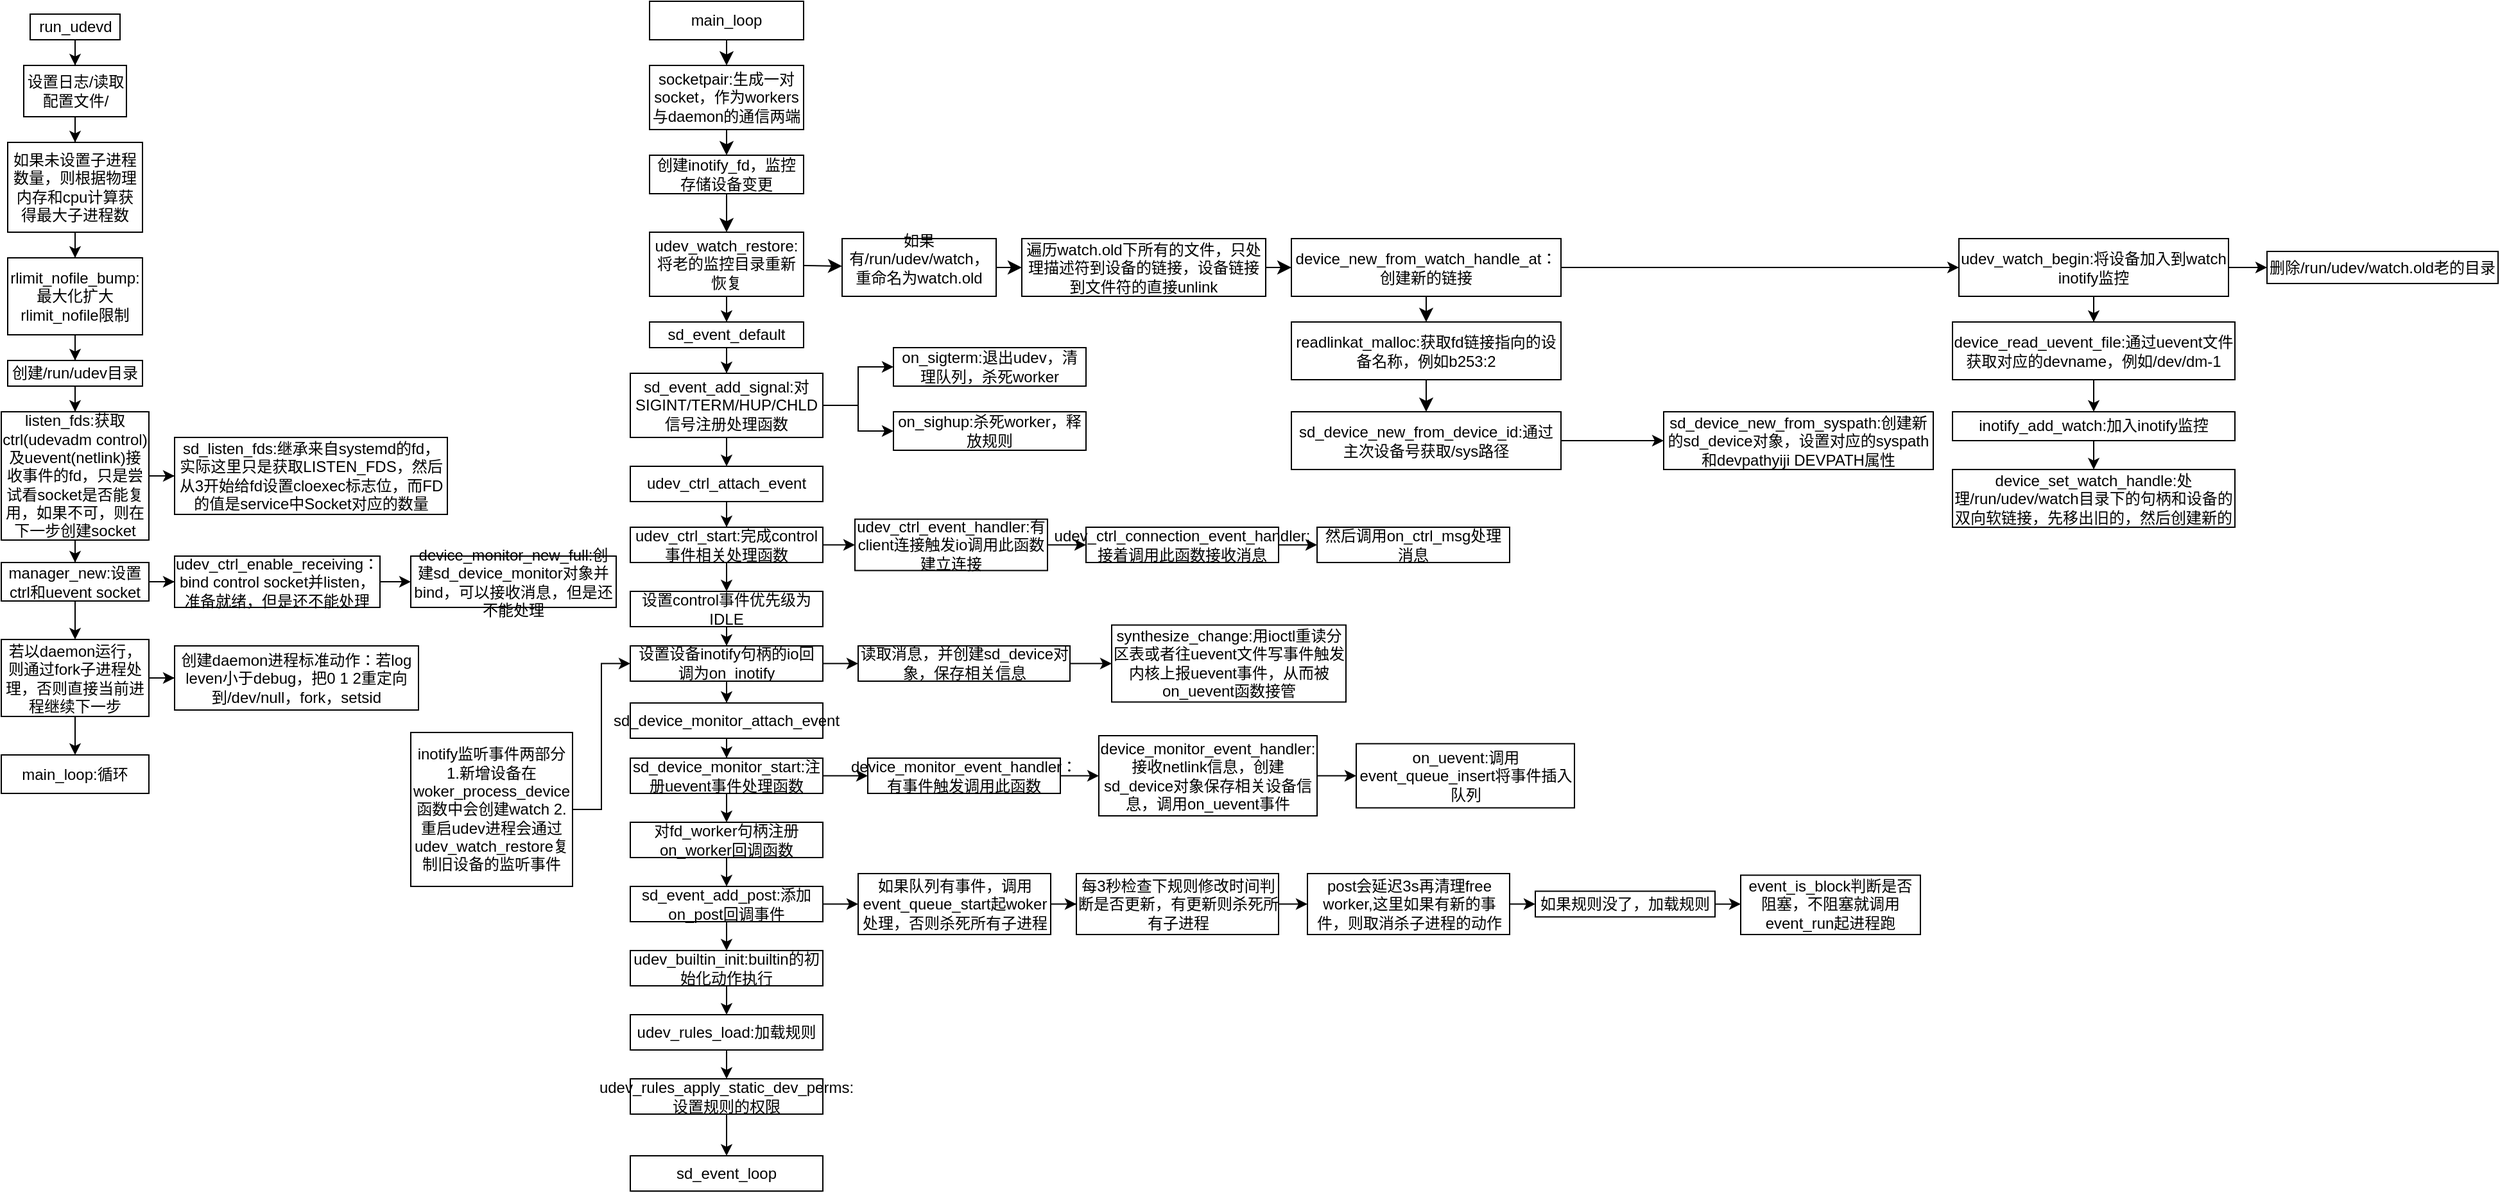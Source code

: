 <mxfile version="24.7.8">
  <diagram name="第 1 页" id="_ok-8zPEw34e-IFgDoh3">
    <mxGraphModel dx="1790" dy="967" grid="1" gridSize="10" guides="1" tooltips="1" connect="1" arrows="1" fold="1" page="1" pageScale="1" pageWidth="827" pageHeight="1169" math="0" shadow="0">
      <root>
        <mxCell id="0" />
        <mxCell id="1" parent="0" />
        <mxCell id="km08-3lCdweRNl0uT69s-3" value="" style="edgeStyle=orthogonalEdgeStyle;rounded=0;orthogonalLoop=1;jettySize=auto;html=1;" parent="1" source="km08-3lCdweRNl0uT69s-1" target="km08-3lCdweRNl0uT69s-2" edge="1">
          <mxGeometry relative="1" as="geometry" />
        </mxCell>
        <mxCell id="km08-3lCdweRNl0uT69s-1" value="run_udevd" style="rounded=0;whiteSpace=wrap;html=1;" parent="1" vertex="1">
          <mxGeometry x="37.5" y="20" width="70" height="20" as="geometry" />
        </mxCell>
        <mxCell id="km08-3lCdweRNl0uT69s-5" value="" style="edgeStyle=orthogonalEdgeStyle;rounded=0;orthogonalLoop=1;jettySize=auto;html=1;" parent="1" source="km08-3lCdweRNl0uT69s-2" target="km08-3lCdweRNl0uT69s-4" edge="1">
          <mxGeometry relative="1" as="geometry" />
        </mxCell>
        <mxCell id="km08-3lCdweRNl0uT69s-2" value="设置日志/读取配置文件/" style="rounded=0;whiteSpace=wrap;html=1;" parent="1" vertex="1">
          <mxGeometry x="32.5" y="60" width="80" height="40" as="geometry" />
        </mxCell>
        <mxCell id="km08-3lCdweRNl0uT69s-7" value="" style="edgeStyle=orthogonalEdgeStyle;rounded=0;orthogonalLoop=1;jettySize=auto;html=1;" parent="1" source="km08-3lCdweRNl0uT69s-4" target="km08-3lCdweRNl0uT69s-6" edge="1">
          <mxGeometry relative="1" as="geometry" />
        </mxCell>
        <mxCell id="km08-3lCdweRNl0uT69s-4" value="如果未设置子进程数量，则根据物理内存和cpu计算获得最大子进程数" style="rounded=0;whiteSpace=wrap;html=1;" parent="1" vertex="1">
          <mxGeometry x="20" y="120" width="105" height="70" as="geometry" />
        </mxCell>
        <mxCell id="km08-3lCdweRNl0uT69s-9" value="" style="edgeStyle=orthogonalEdgeStyle;rounded=0;orthogonalLoop=1;jettySize=auto;html=1;" parent="1" source="km08-3lCdweRNl0uT69s-6" target="km08-3lCdweRNl0uT69s-8" edge="1">
          <mxGeometry relative="1" as="geometry" />
        </mxCell>
        <mxCell id="km08-3lCdweRNl0uT69s-6" value="&lt;div&gt;&amp;nbsp; &amp;nbsp; &amp;nbsp; &amp;nbsp; rlimit_nofile_bump:最大化扩大rlimit_nofile限制&lt;/div&gt;&lt;div&gt;&lt;br&gt;&lt;/div&gt;" style="rounded=0;whiteSpace=wrap;html=1;" parent="1" vertex="1">
          <mxGeometry x="20" y="210" width="105" height="60" as="geometry" />
        </mxCell>
        <mxCell id="km08-3lCdweRNl0uT69s-11" value="" style="edgeStyle=orthogonalEdgeStyle;rounded=0;orthogonalLoop=1;jettySize=auto;html=1;" parent="1" source="km08-3lCdweRNl0uT69s-8" target="km08-3lCdweRNl0uT69s-10" edge="1">
          <mxGeometry relative="1" as="geometry" />
        </mxCell>
        <mxCell id="km08-3lCdweRNl0uT69s-8" value="&lt;div&gt;创建/run/udev目录&lt;/div&gt;" style="rounded=0;whiteSpace=wrap;html=1;" parent="1" vertex="1">
          <mxGeometry x="20" y="290" width="105" height="20" as="geometry" />
        </mxCell>
        <mxCell id="km08-3lCdweRNl0uT69s-13" value="" style="edgeStyle=orthogonalEdgeStyle;rounded=0;orthogonalLoop=1;jettySize=auto;html=1;" parent="1" source="km08-3lCdweRNl0uT69s-10" target="km08-3lCdweRNl0uT69s-12" edge="1">
          <mxGeometry relative="1" as="geometry" />
        </mxCell>
        <mxCell id="km08-3lCdweRNl0uT69s-15" value="" style="edgeStyle=orthogonalEdgeStyle;rounded=0;orthogonalLoop=1;jettySize=auto;html=1;" parent="1" source="km08-3lCdweRNl0uT69s-10" target="km08-3lCdweRNl0uT69s-14" edge="1">
          <mxGeometry relative="1" as="geometry" />
        </mxCell>
        <mxCell id="km08-3lCdweRNl0uT69s-10" value="&lt;div&gt;listen_fds:获取ctrl(udevadm control)及uevent(netlink)接收事件的fd，只是尝试看socket是否能复用，如果不可，则在下一步创建socket&lt;/div&gt;" style="rounded=0;whiteSpace=wrap;html=1;" parent="1" vertex="1">
          <mxGeometry x="15" y="330" width="115" height="100" as="geometry" />
        </mxCell>
        <mxCell id="km08-3lCdweRNl0uT69s-12" value="sd_listen_fds:继承来自systemd的fd，实际这里只是获取LISTEN_FDS，然后从3开始给fd设置cloexec标志位，而FD的值是service中Socket对应的数量" style="whiteSpace=wrap;html=1;rounded=0;" parent="1" vertex="1">
          <mxGeometry x="150" y="350" width="212.5" height="60" as="geometry" />
        </mxCell>
        <mxCell id="km08-3lCdweRNl0uT69s-17" value="" style="edgeStyle=orthogonalEdgeStyle;rounded=0;orthogonalLoop=1;jettySize=auto;html=1;" parent="1" source="km08-3lCdweRNl0uT69s-14" target="km08-3lCdweRNl0uT69s-16" edge="1">
          <mxGeometry relative="1" as="geometry" />
        </mxCell>
        <mxCell id="km08-3lCdweRNl0uT69s-21" value="" style="edgeStyle=orthogonalEdgeStyle;rounded=0;orthogonalLoop=1;jettySize=auto;html=1;" parent="1" source="km08-3lCdweRNl0uT69s-14" target="km08-3lCdweRNl0uT69s-20" edge="1">
          <mxGeometry relative="1" as="geometry" />
        </mxCell>
        <mxCell id="km08-3lCdweRNl0uT69s-14" value="&lt;div&gt;manager_new:设置ctrl和uevent socket&lt;/div&gt;" style="rounded=0;whiteSpace=wrap;html=1;" parent="1" vertex="1">
          <mxGeometry x="15" y="447.5" width="115" height="30" as="geometry" />
        </mxCell>
        <mxCell id="km08-3lCdweRNl0uT69s-19" value="" style="edgeStyle=orthogonalEdgeStyle;rounded=0;orthogonalLoop=1;jettySize=auto;html=1;" parent="1" source="km08-3lCdweRNl0uT69s-16" target="km08-3lCdweRNl0uT69s-18" edge="1">
          <mxGeometry relative="1" as="geometry" />
        </mxCell>
        <mxCell id="km08-3lCdweRNl0uT69s-16" value="udev_ctrl_enable_receiving：bind control socket并listen，准备就绪，但是还不能处理" style="whiteSpace=wrap;html=1;rounded=0;" parent="1" vertex="1">
          <mxGeometry x="150" y="442.5" width="160" height="40" as="geometry" />
        </mxCell>
        <mxCell id="km08-3lCdweRNl0uT69s-18" value="device_monitor_new_full:创建sd_device_monitor对象并bind，可以接收消息，但是还不能处理" style="whiteSpace=wrap;html=1;rounded=0;" parent="1" vertex="1">
          <mxGeometry x="334" y="442.5" width="160" height="40" as="geometry" />
        </mxCell>
        <mxCell id="km08-3lCdweRNl0uT69s-23" value="" style="edgeStyle=orthogonalEdgeStyle;rounded=0;orthogonalLoop=1;jettySize=auto;html=1;" parent="1" source="km08-3lCdweRNl0uT69s-20" target="km08-3lCdweRNl0uT69s-22" edge="1">
          <mxGeometry relative="1" as="geometry" />
        </mxCell>
        <mxCell id="km08-3lCdweRNl0uT69s-27" value="" style="edgeStyle=orthogonalEdgeStyle;rounded=0;orthogonalLoop=1;jettySize=auto;html=1;" parent="1" source="km08-3lCdweRNl0uT69s-20" target="km08-3lCdweRNl0uT69s-26" edge="1">
          <mxGeometry relative="1" as="geometry" />
        </mxCell>
        <mxCell id="km08-3lCdweRNl0uT69s-20" value="&lt;div&gt;若以daemon运行，则通过fork子进程处理，否则直接当前进程继续下一步&lt;/div&gt;" style="rounded=0;whiteSpace=wrap;html=1;" parent="1" vertex="1">
          <mxGeometry x="15" y="507.5" width="115" height="60" as="geometry" />
        </mxCell>
        <mxCell id="km08-3lCdweRNl0uT69s-22" value="&lt;div&gt;创建daemon进程标准动作：若log leven小于debug，把0 1 2重定向到/dev/null，fork，setsid&lt;/div&gt;" style="rounded=0;whiteSpace=wrap;html=1;" parent="1" vertex="1">
          <mxGeometry x="150" y="512.5" width="190" height="50" as="geometry" />
        </mxCell>
        <mxCell id="km08-3lCdweRNl0uT69s-26" value="&lt;div&gt;main_loop:循环&lt;/div&gt;" style="rounded=0;whiteSpace=wrap;html=1;" parent="1" vertex="1">
          <mxGeometry x="15" y="597.5" width="115" height="30" as="geometry" />
        </mxCell>
        <mxCell id="6oepLwqIfdeqpx-8wIz2-2" value="" style="edgeStyle=none;curved=1;rounded=0;orthogonalLoop=1;jettySize=auto;html=1;fontSize=12;startSize=8;endSize=8;" parent="1" source="km08-3lCdweRNl0uT69s-28" target="6oepLwqIfdeqpx-8wIz2-1" edge="1">
          <mxGeometry relative="1" as="geometry" />
        </mxCell>
        <mxCell id="km08-3lCdweRNl0uT69s-28" value="main_loop" style="rounded=0;whiteSpace=wrap;html=1;" parent="1" vertex="1">
          <mxGeometry x="520" y="10" width="120" height="30" as="geometry" />
        </mxCell>
        <mxCell id="6oepLwqIfdeqpx-8wIz2-4" value="" style="edgeStyle=none;curved=1;rounded=0;orthogonalLoop=1;jettySize=auto;html=1;fontSize=12;startSize=8;endSize=8;" parent="1" source="6oepLwqIfdeqpx-8wIz2-1" target="6oepLwqIfdeqpx-8wIz2-3" edge="1">
          <mxGeometry relative="1" as="geometry" />
        </mxCell>
        <mxCell id="6oepLwqIfdeqpx-8wIz2-1" value="socketpair:生成一对socket，作为workers与daemon的通信两端" style="rounded=0;whiteSpace=wrap;html=1;" parent="1" vertex="1">
          <mxGeometry x="520" y="60" width="120" height="50" as="geometry" />
        </mxCell>
        <mxCell id="6oepLwqIfdeqpx-8wIz2-6" value="" style="edgeStyle=none;curved=1;rounded=0;orthogonalLoop=1;jettySize=auto;html=1;fontSize=12;startSize=8;endSize=8;" parent="1" source="6oepLwqIfdeqpx-8wIz2-3" target="6oepLwqIfdeqpx-8wIz2-5" edge="1">
          <mxGeometry relative="1" as="geometry" />
        </mxCell>
        <mxCell id="6oepLwqIfdeqpx-8wIz2-3" value="创建inotify_fd，监控存储设备变更" style="rounded=0;whiteSpace=wrap;html=1;" parent="1" vertex="1">
          <mxGeometry x="520" y="130" width="120" height="30" as="geometry" />
        </mxCell>
        <mxCell id="6oepLwqIfdeqpx-8wIz2-8" value="" style="edgeStyle=none;curved=1;rounded=0;orthogonalLoop=1;jettySize=auto;html=1;fontSize=12;startSize=8;endSize=8;" parent="1" source="6oepLwqIfdeqpx-8wIz2-5" target="6oepLwqIfdeqpx-8wIz2-7" edge="1">
          <mxGeometry relative="1" as="geometry" />
        </mxCell>
        <mxCell id="Ai_m3zx1IN6QH22K076k-14" value="" style="edgeStyle=orthogonalEdgeStyle;rounded=0;orthogonalLoop=1;jettySize=auto;html=1;" edge="1" parent="1" source="6oepLwqIfdeqpx-8wIz2-5" target="Ai_m3zx1IN6QH22K076k-13">
          <mxGeometry relative="1" as="geometry" />
        </mxCell>
        <mxCell id="6oepLwqIfdeqpx-8wIz2-5" value="udev_watch_restore:将老的监控目录重新恢复" style="rounded=0;whiteSpace=wrap;html=1;" parent="1" vertex="1">
          <mxGeometry x="520" y="190" width="120" height="50" as="geometry" />
        </mxCell>
        <mxCell id="6oepLwqIfdeqpx-8wIz2-10" value="" style="edgeStyle=none;curved=1;rounded=0;orthogonalLoop=1;jettySize=auto;html=1;fontSize=12;startSize=8;endSize=8;" parent="1" source="6oepLwqIfdeqpx-8wIz2-7" target="6oepLwqIfdeqpx-8wIz2-9" edge="1">
          <mxGeometry relative="1" as="geometry" />
        </mxCell>
        <mxCell id="6oepLwqIfdeqpx-8wIz2-7" value="如果有/run/udev/watch，重命名为watch.old&lt;div&gt;&lt;br&gt;&lt;/div&gt;" style="rounded=0;whiteSpace=wrap;html=1;" parent="1" vertex="1">
          <mxGeometry x="670" y="195" width="120" height="45" as="geometry" />
        </mxCell>
        <mxCell id="6oepLwqIfdeqpx-8wIz2-12" value="" style="edgeStyle=none;curved=1;rounded=0;orthogonalLoop=1;jettySize=auto;html=1;fontSize=12;startSize=8;endSize=8;" parent="1" source="6oepLwqIfdeqpx-8wIz2-9" target="6oepLwqIfdeqpx-8wIz2-11" edge="1">
          <mxGeometry relative="1" as="geometry" />
        </mxCell>
        <mxCell id="6oepLwqIfdeqpx-8wIz2-9" value="遍历watch.old下所有的文件，只处理描述符到设备的链接，设备链接到文件符的直接unlink" style="rounded=0;whiteSpace=wrap;html=1;" parent="1" vertex="1">
          <mxGeometry x="810" y="195" width="190" height="45" as="geometry" />
        </mxCell>
        <mxCell id="6oepLwqIfdeqpx-8wIz2-14" value="" style="edgeStyle=none;curved=1;rounded=0;orthogonalLoop=1;jettySize=auto;html=1;fontSize=12;startSize=8;endSize=8;" parent="1" source="6oepLwqIfdeqpx-8wIz2-11" target="6oepLwqIfdeqpx-8wIz2-13" edge="1">
          <mxGeometry relative="1" as="geometry" />
        </mxCell>
        <mxCell id="Ai_m3zx1IN6QH22K076k-4" value="" style="edgeStyle=orthogonalEdgeStyle;rounded=0;orthogonalLoop=1;jettySize=auto;html=1;" edge="1" parent="1" source="6oepLwqIfdeqpx-8wIz2-11" target="Ai_m3zx1IN6QH22K076k-3">
          <mxGeometry relative="1" as="geometry" />
        </mxCell>
        <mxCell id="6oepLwqIfdeqpx-8wIz2-11" value="device_new_from_watch_handle_at：创建新的链接" style="rounded=0;whiteSpace=wrap;html=1;" parent="1" vertex="1">
          <mxGeometry x="1020" y="195" width="210" height="45" as="geometry" />
        </mxCell>
        <mxCell id="6oepLwqIfdeqpx-8wIz2-16" value="" style="edgeStyle=none;curved=1;rounded=0;orthogonalLoop=1;jettySize=auto;html=1;fontSize=12;startSize=8;endSize=8;" parent="1" source="6oepLwqIfdeqpx-8wIz2-13" target="6oepLwqIfdeqpx-8wIz2-15" edge="1">
          <mxGeometry relative="1" as="geometry" />
        </mxCell>
        <mxCell id="6oepLwqIfdeqpx-8wIz2-13" value="readlinkat_malloc:获取fd链接指向的设备名称，例如b253:2" style="rounded=0;whiteSpace=wrap;html=1;" parent="1" vertex="1">
          <mxGeometry x="1020" y="260" width="210" height="45" as="geometry" />
        </mxCell>
        <mxCell id="Ai_m3zx1IN6QH22K076k-2" value="" style="edgeStyle=orthogonalEdgeStyle;rounded=0;orthogonalLoop=1;jettySize=auto;html=1;" edge="1" parent="1" source="6oepLwqIfdeqpx-8wIz2-15" target="Ai_m3zx1IN6QH22K076k-1">
          <mxGeometry relative="1" as="geometry" />
        </mxCell>
        <mxCell id="6oepLwqIfdeqpx-8wIz2-15" value="sd_device_new_from_device_id:通过主次设备号获取/sys路径" style="rounded=0;whiteSpace=wrap;html=1;" parent="1" vertex="1">
          <mxGeometry x="1020" y="330" width="210" height="45" as="geometry" />
        </mxCell>
        <mxCell id="Ai_m3zx1IN6QH22K076k-1" value="sd_device_new_from_syspath:创建新的sd_device对象，设置对应的syspath和devpathyiji DEVPATH属性" style="rounded=0;whiteSpace=wrap;html=1;" vertex="1" parent="1">
          <mxGeometry x="1310" y="330" width="210" height="45" as="geometry" />
        </mxCell>
        <mxCell id="Ai_m3zx1IN6QH22K076k-6" value="" style="edgeStyle=orthogonalEdgeStyle;rounded=0;orthogonalLoop=1;jettySize=auto;html=1;" edge="1" parent="1" source="Ai_m3zx1IN6QH22K076k-3" target="Ai_m3zx1IN6QH22K076k-5">
          <mxGeometry relative="1" as="geometry" />
        </mxCell>
        <mxCell id="Ai_m3zx1IN6QH22K076k-12" value="" style="edgeStyle=orthogonalEdgeStyle;rounded=0;orthogonalLoop=1;jettySize=auto;html=1;" edge="1" parent="1" source="Ai_m3zx1IN6QH22K076k-3" target="Ai_m3zx1IN6QH22K076k-11">
          <mxGeometry relative="1" as="geometry" />
        </mxCell>
        <mxCell id="Ai_m3zx1IN6QH22K076k-3" value="udev_watch_begin:将设备加入到watch inotify监控" style="rounded=0;whiteSpace=wrap;html=1;" vertex="1" parent="1">
          <mxGeometry x="1540" y="195" width="210" height="45" as="geometry" />
        </mxCell>
        <mxCell id="Ai_m3zx1IN6QH22K076k-8" value="" style="edgeStyle=orthogonalEdgeStyle;rounded=0;orthogonalLoop=1;jettySize=auto;html=1;" edge="1" parent="1" source="Ai_m3zx1IN6QH22K076k-5" target="Ai_m3zx1IN6QH22K076k-7">
          <mxGeometry relative="1" as="geometry" />
        </mxCell>
        <mxCell id="Ai_m3zx1IN6QH22K076k-5" value="device_read_uevent_file:通过uevent文件获取对应的devname，例如/dev/dm-1" style="rounded=0;whiteSpace=wrap;html=1;" vertex="1" parent="1">
          <mxGeometry x="1535" y="260" width="220" height="45" as="geometry" />
        </mxCell>
        <mxCell id="Ai_m3zx1IN6QH22K076k-10" value="" style="edgeStyle=orthogonalEdgeStyle;rounded=0;orthogonalLoop=1;jettySize=auto;html=1;" edge="1" parent="1" source="Ai_m3zx1IN6QH22K076k-7" target="Ai_m3zx1IN6QH22K076k-9">
          <mxGeometry relative="1" as="geometry" />
        </mxCell>
        <mxCell id="Ai_m3zx1IN6QH22K076k-7" value="inotify_add_watch:加入inotify监控" style="rounded=0;whiteSpace=wrap;html=1;" vertex="1" parent="1">
          <mxGeometry x="1535" y="330" width="220" height="22.5" as="geometry" />
        </mxCell>
        <mxCell id="Ai_m3zx1IN6QH22K076k-9" value="device_set_watch_handle:处理/run/udev/watch目录下的句柄和设备的双向软链接，先移出旧的，然后创建新的" style="rounded=0;whiteSpace=wrap;html=1;" vertex="1" parent="1">
          <mxGeometry x="1535" y="375" width="220" height="45" as="geometry" />
        </mxCell>
        <mxCell id="Ai_m3zx1IN6QH22K076k-11" value="删除/run/udev/watch.old老的目录" style="rounded=0;whiteSpace=wrap;html=1;" vertex="1" parent="1">
          <mxGeometry x="1780" y="205" width="180" height="25" as="geometry" />
        </mxCell>
        <mxCell id="Ai_m3zx1IN6QH22K076k-16" value="" style="edgeStyle=orthogonalEdgeStyle;rounded=0;orthogonalLoop=1;jettySize=auto;html=1;" edge="1" parent="1" source="Ai_m3zx1IN6QH22K076k-13" target="Ai_m3zx1IN6QH22K076k-15">
          <mxGeometry relative="1" as="geometry" />
        </mxCell>
        <mxCell id="Ai_m3zx1IN6QH22K076k-13" value="sd_event_default" style="rounded=0;whiteSpace=wrap;html=1;" vertex="1" parent="1">
          <mxGeometry x="520" y="260" width="120" height="20" as="geometry" />
        </mxCell>
        <mxCell id="Ai_m3zx1IN6QH22K076k-18" value="" style="edgeStyle=orthogonalEdgeStyle;rounded=0;orthogonalLoop=1;jettySize=auto;html=1;" edge="1" parent="1" source="Ai_m3zx1IN6QH22K076k-15" target="Ai_m3zx1IN6QH22K076k-17">
          <mxGeometry relative="1" as="geometry" />
        </mxCell>
        <mxCell id="Ai_m3zx1IN6QH22K076k-66" value="" style="edgeStyle=orthogonalEdgeStyle;rounded=0;orthogonalLoop=1;jettySize=auto;html=1;" edge="1" parent="1" source="Ai_m3zx1IN6QH22K076k-15" target="Ai_m3zx1IN6QH22K076k-65">
          <mxGeometry relative="1" as="geometry" />
        </mxCell>
        <mxCell id="Ai_m3zx1IN6QH22K076k-68" style="edgeStyle=orthogonalEdgeStyle;rounded=0;orthogonalLoop=1;jettySize=auto;html=1;" edge="1" parent="1" source="Ai_m3zx1IN6QH22K076k-15" target="Ai_m3zx1IN6QH22K076k-67">
          <mxGeometry relative="1" as="geometry" />
        </mxCell>
        <mxCell id="Ai_m3zx1IN6QH22K076k-15" value="sd_event_add_signal:对SIGINT/TERM/HUP/CHLD信号注册处理函数" style="rounded=0;whiteSpace=wrap;html=1;" vertex="1" parent="1">
          <mxGeometry x="505" y="300" width="150" height="50" as="geometry" />
        </mxCell>
        <mxCell id="Ai_m3zx1IN6QH22K076k-20" value="" style="edgeStyle=orthogonalEdgeStyle;rounded=0;orthogonalLoop=1;jettySize=auto;html=1;" edge="1" parent="1" source="Ai_m3zx1IN6QH22K076k-17" target="Ai_m3zx1IN6QH22K076k-19">
          <mxGeometry relative="1" as="geometry" />
        </mxCell>
        <mxCell id="Ai_m3zx1IN6QH22K076k-17" value="udev_ctrl_attach_event" style="rounded=0;whiteSpace=wrap;html=1;" vertex="1" parent="1">
          <mxGeometry x="505" y="372.5" width="150" height="27.5" as="geometry" />
        </mxCell>
        <mxCell id="Ai_m3zx1IN6QH22K076k-27" style="edgeStyle=orthogonalEdgeStyle;rounded=0;orthogonalLoop=1;jettySize=auto;html=1;entryX=0;entryY=0.5;entryDx=0;entryDy=0;" edge="1" parent="1" source="Ai_m3zx1IN6QH22K076k-19" target="Ai_m3zx1IN6QH22K076k-21">
          <mxGeometry relative="1" as="geometry" />
        </mxCell>
        <mxCell id="Ai_m3zx1IN6QH22K076k-29" value="" style="edgeStyle=orthogonalEdgeStyle;rounded=0;orthogonalLoop=1;jettySize=auto;html=1;" edge="1" parent="1" source="Ai_m3zx1IN6QH22K076k-19" target="Ai_m3zx1IN6QH22K076k-28">
          <mxGeometry relative="1" as="geometry" />
        </mxCell>
        <mxCell id="Ai_m3zx1IN6QH22K076k-19" value="udev_ctrl_start:完成control事件相关处理函数" style="rounded=0;whiteSpace=wrap;html=1;" vertex="1" parent="1">
          <mxGeometry x="505" y="420" width="150" height="27.5" as="geometry" />
        </mxCell>
        <mxCell id="Ai_m3zx1IN6QH22K076k-24" value="" style="edgeStyle=orthogonalEdgeStyle;rounded=0;orthogonalLoop=1;jettySize=auto;html=1;" edge="1" parent="1" source="Ai_m3zx1IN6QH22K076k-21" target="Ai_m3zx1IN6QH22K076k-23">
          <mxGeometry relative="1" as="geometry" />
        </mxCell>
        <mxCell id="Ai_m3zx1IN6QH22K076k-21" value="udev_ctrl_event_handler:有client连接触发io调用此函数建立连接" style="rounded=0;whiteSpace=wrap;html=1;" vertex="1" parent="1">
          <mxGeometry x="680" y="413.75" width="150" height="40" as="geometry" />
        </mxCell>
        <mxCell id="Ai_m3zx1IN6QH22K076k-26" value="" style="edgeStyle=orthogonalEdgeStyle;rounded=0;orthogonalLoop=1;jettySize=auto;html=1;" edge="1" parent="1" source="Ai_m3zx1IN6QH22K076k-23" target="Ai_m3zx1IN6QH22K076k-25">
          <mxGeometry relative="1" as="geometry" />
        </mxCell>
        <mxCell id="Ai_m3zx1IN6QH22K076k-23" value="udev_ctrl_connection_event_handler:接着调用此函数接收消息" style="rounded=0;whiteSpace=wrap;html=1;" vertex="1" parent="1">
          <mxGeometry x="860" y="420" width="150" height="27.5" as="geometry" />
        </mxCell>
        <mxCell id="Ai_m3zx1IN6QH22K076k-25" value="然后调用on_ctrl_msg处理消息" style="rounded=0;whiteSpace=wrap;html=1;" vertex="1" parent="1">
          <mxGeometry x="1040" y="420" width="150" height="27.5" as="geometry" />
        </mxCell>
        <mxCell id="Ai_m3zx1IN6QH22K076k-31" value="" style="edgeStyle=orthogonalEdgeStyle;rounded=0;orthogonalLoop=1;jettySize=auto;html=1;" edge="1" parent="1" source="Ai_m3zx1IN6QH22K076k-28" target="Ai_m3zx1IN6QH22K076k-30">
          <mxGeometry relative="1" as="geometry" />
        </mxCell>
        <mxCell id="Ai_m3zx1IN6QH22K076k-28" value="设置control事件优先级为IDLE" style="rounded=0;whiteSpace=wrap;html=1;" vertex="1" parent="1">
          <mxGeometry x="505" y="470" width="150" height="27.5" as="geometry" />
        </mxCell>
        <mxCell id="Ai_m3zx1IN6QH22K076k-33" value="" style="edgeStyle=orthogonalEdgeStyle;rounded=0;orthogonalLoop=1;jettySize=auto;html=1;" edge="1" parent="1" source="Ai_m3zx1IN6QH22K076k-30" target="Ai_m3zx1IN6QH22K076k-32">
          <mxGeometry relative="1" as="geometry" />
        </mxCell>
        <mxCell id="Ai_m3zx1IN6QH22K076k-62" value="" style="edgeStyle=orthogonalEdgeStyle;rounded=0;orthogonalLoop=1;jettySize=auto;html=1;" edge="1" parent="1" source="Ai_m3zx1IN6QH22K076k-30" target="Ai_m3zx1IN6QH22K076k-61">
          <mxGeometry relative="1" as="geometry" />
        </mxCell>
        <mxCell id="Ai_m3zx1IN6QH22K076k-30" value="设置设备inotify句柄的io回调为on_inotify" style="rounded=0;whiteSpace=wrap;html=1;" vertex="1" parent="1">
          <mxGeometry x="505" y="512.5" width="150" height="27.5" as="geometry" />
        </mxCell>
        <mxCell id="Ai_m3zx1IN6QH22K076k-35" value="" style="edgeStyle=orthogonalEdgeStyle;rounded=0;orthogonalLoop=1;jettySize=auto;html=1;" edge="1" parent="1" source="Ai_m3zx1IN6QH22K076k-32" target="Ai_m3zx1IN6QH22K076k-34">
          <mxGeometry relative="1" as="geometry" />
        </mxCell>
        <mxCell id="Ai_m3zx1IN6QH22K076k-32" value="sd_device_monitor_attach_event" style="rounded=0;whiteSpace=wrap;html=1;" vertex="1" parent="1">
          <mxGeometry x="505" y="557" width="150" height="27.5" as="geometry" />
        </mxCell>
        <mxCell id="Ai_m3zx1IN6QH22K076k-38" style="edgeStyle=orthogonalEdgeStyle;rounded=0;orthogonalLoop=1;jettySize=auto;html=1;entryX=0;entryY=0.5;entryDx=0;entryDy=0;" edge="1" parent="1" source="Ai_m3zx1IN6QH22K076k-34" target="Ai_m3zx1IN6QH22K076k-36">
          <mxGeometry relative="1" as="geometry" />
        </mxCell>
        <mxCell id="Ai_m3zx1IN6QH22K076k-42" value="" style="edgeStyle=orthogonalEdgeStyle;rounded=0;orthogonalLoop=1;jettySize=auto;html=1;" edge="1" parent="1" source="Ai_m3zx1IN6QH22K076k-34" target="Ai_m3zx1IN6QH22K076k-41">
          <mxGeometry relative="1" as="geometry" />
        </mxCell>
        <mxCell id="Ai_m3zx1IN6QH22K076k-34" value="sd_device_monitor_start:注册uevent事件处理函数" style="rounded=0;whiteSpace=wrap;html=1;" vertex="1" parent="1">
          <mxGeometry x="505" y="600" width="150" height="27.5" as="geometry" />
        </mxCell>
        <mxCell id="Ai_m3zx1IN6QH22K076k-40" value="" style="edgeStyle=orthogonalEdgeStyle;rounded=0;orthogonalLoop=1;jettySize=auto;html=1;" edge="1" parent="1" source="Ai_m3zx1IN6QH22K076k-36" target="Ai_m3zx1IN6QH22K076k-39">
          <mxGeometry relative="1" as="geometry" />
        </mxCell>
        <mxCell id="Ai_m3zx1IN6QH22K076k-36" value="device_monitor_event_handler：有事件触发调用此函数" style="rounded=0;whiteSpace=wrap;html=1;" vertex="1" parent="1">
          <mxGeometry x="690" y="600" width="150" height="27.5" as="geometry" />
        </mxCell>
        <mxCell id="Ai_m3zx1IN6QH22K076k-56" value="" style="edgeStyle=orthogonalEdgeStyle;rounded=0;orthogonalLoop=1;jettySize=auto;html=1;" edge="1" parent="1" source="Ai_m3zx1IN6QH22K076k-39" target="Ai_m3zx1IN6QH22K076k-55">
          <mxGeometry relative="1" as="geometry" />
        </mxCell>
        <mxCell id="Ai_m3zx1IN6QH22K076k-39" value="device_monitor_event_handler:接收netlink信息，创建sd_device对象保存相关设备信息，调用on_uevent事件" style="rounded=0;whiteSpace=wrap;html=1;" vertex="1" parent="1">
          <mxGeometry x="870" y="582.5" width="170" height="62.5" as="geometry" />
        </mxCell>
        <mxCell id="Ai_m3zx1IN6QH22K076k-45" value="" style="edgeStyle=orthogonalEdgeStyle;rounded=0;orthogonalLoop=1;jettySize=auto;html=1;" edge="1" parent="1" source="Ai_m3zx1IN6QH22K076k-41" target="Ai_m3zx1IN6QH22K076k-44">
          <mxGeometry relative="1" as="geometry" />
        </mxCell>
        <mxCell id="Ai_m3zx1IN6QH22K076k-41" value="对fd_worker句柄注册on_worker回调函数" style="rounded=0;whiteSpace=wrap;html=1;" vertex="1" parent="1">
          <mxGeometry x="505" y="650" width="150" height="27.5" as="geometry" />
        </mxCell>
        <mxCell id="Ai_m3zx1IN6QH22K076k-47" value="" style="edgeStyle=orthogonalEdgeStyle;rounded=0;orthogonalLoop=1;jettySize=auto;html=1;" edge="1" parent="1" source="Ai_m3zx1IN6QH22K076k-44" target="Ai_m3zx1IN6QH22K076k-46">
          <mxGeometry relative="1" as="geometry" />
        </mxCell>
        <mxCell id="Ai_m3zx1IN6QH22K076k-70" value="" style="edgeStyle=orthogonalEdgeStyle;rounded=0;orthogonalLoop=1;jettySize=auto;html=1;" edge="1" parent="1" source="Ai_m3zx1IN6QH22K076k-44" target="Ai_m3zx1IN6QH22K076k-69">
          <mxGeometry relative="1" as="geometry" />
        </mxCell>
        <mxCell id="Ai_m3zx1IN6QH22K076k-44" value="sd_event_add_post:添加on_post回调事件" style="rounded=0;whiteSpace=wrap;html=1;" vertex="1" parent="1">
          <mxGeometry x="505" y="700" width="150" height="27.5" as="geometry" />
        </mxCell>
        <mxCell id="Ai_m3zx1IN6QH22K076k-49" value="" style="edgeStyle=orthogonalEdgeStyle;rounded=0;orthogonalLoop=1;jettySize=auto;html=1;" edge="1" parent="1" source="Ai_m3zx1IN6QH22K076k-46" target="Ai_m3zx1IN6QH22K076k-48">
          <mxGeometry relative="1" as="geometry" />
        </mxCell>
        <mxCell id="Ai_m3zx1IN6QH22K076k-46" value="udev_builtin_init:builtin的初始化动作执行" style="rounded=0;whiteSpace=wrap;html=1;" vertex="1" parent="1">
          <mxGeometry x="505" y="750" width="150" height="27.5" as="geometry" />
        </mxCell>
        <mxCell id="Ai_m3zx1IN6QH22K076k-51" value="" style="edgeStyle=orthogonalEdgeStyle;rounded=0;orthogonalLoop=1;jettySize=auto;html=1;" edge="1" parent="1" source="Ai_m3zx1IN6QH22K076k-48" target="Ai_m3zx1IN6QH22K076k-50">
          <mxGeometry relative="1" as="geometry" />
        </mxCell>
        <mxCell id="Ai_m3zx1IN6QH22K076k-48" value="udev_rules_load:加载规则" style="rounded=0;whiteSpace=wrap;html=1;" vertex="1" parent="1">
          <mxGeometry x="505" y="800" width="150" height="27.5" as="geometry" />
        </mxCell>
        <mxCell id="Ai_m3zx1IN6QH22K076k-53" value="" style="edgeStyle=orthogonalEdgeStyle;rounded=0;orthogonalLoop=1;jettySize=auto;html=1;" edge="1" parent="1" source="Ai_m3zx1IN6QH22K076k-50" target="Ai_m3zx1IN6QH22K076k-52">
          <mxGeometry relative="1" as="geometry" />
        </mxCell>
        <mxCell id="Ai_m3zx1IN6QH22K076k-50" value="udev_rules_apply_static_dev_perms:设置规则的权限" style="rounded=0;whiteSpace=wrap;html=1;" vertex="1" parent="1">
          <mxGeometry x="505" y="850" width="150" height="27.5" as="geometry" />
        </mxCell>
        <mxCell id="Ai_m3zx1IN6QH22K076k-52" value="sd_event_loop" style="rounded=0;whiteSpace=wrap;html=1;" vertex="1" parent="1">
          <mxGeometry x="505" y="910" width="150" height="27.5" as="geometry" />
        </mxCell>
        <mxCell id="Ai_m3zx1IN6QH22K076k-55" value="on_uevent:调用event_queue_insert将事件插入队列" style="rounded=0;whiteSpace=wrap;html=1;" vertex="1" parent="1">
          <mxGeometry x="1070.5" y="588.75" width="170" height="50" as="geometry" />
        </mxCell>
        <mxCell id="Ai_m3zx1IN6QH22K076k-60" style="edgeStyle=orthogonalEdgeStyle;rounded=0;orthogonalLoop=1;jettySize=auto;html=1;entryX=0;entryY=0.5;entryDx=0;entryDy=0;" edge="1" parent="1" source="Ai_m3zx1IN6QH22K076k-57" target="Ai_m3zx1IN6QH22K076k-30">
          <mxGeometry relative="1" as="geometry" />
        </mxCell>
        <mxCell id="Ai_m3zx1IN6QH22K076k-57" value="inotify监听事件两部分&lt;div&gt;1.新增设备在woker_process_device函数中会创建watch 2.重启udev进程会通过udev_watch_restore复制旧设备的监听事件&lt;/div&gt;" style="rounded=0;whiteSpace=wrap;html=1;" vertex="1" parent="1">
          <mxGeometry x="334" y="580" width="126" height="120" as="geometry" />
        </mxCell>
        <mxCell id="Ai_m3zx1IN6QH22K076k-64" value="" style="edgeStyle=orthogonalEdgeStyle;rounded=0;orthogonalLoop=1;jettySize=auto;html=1;" edge="1" parent="1" source="Ai_m3zx1IN6QH22K076k-61" target="Ai_m3zx1IN6QH22K076k-63">
          <mxGeometry relative="1" as="geometry" />
        </mxCell>
        <mxCell id="Ai_m3zx1IN6QH22K076k-61" value="读取消息，并创建sd_device对象，保存相关信息" style="rounded=0;whiteSpace=wrap;html=1;" vertex="1" parent="1">
          <mxGeometry x="682.5" y="512.5" width="165" height="27.5" as="geometry" />
        </mxCell>
        <mxCell id="Ai_m3zx1IN6QH22K076k-63" value="synthesize_change:用ioctl重读分区表或者往uevent文件写事件触发内核上报uevent事件，从而被on_uevent函数接管" style="rounded=0;whiteSpace=wrap;html=1;" vertex="1" parent="1">
          <mxGeometry x="880" y="496.25" width="182.5" height="60" as="geometry" />
        </mxCell>
        <mxCell id="Ai_m3zx1IN6QH22K076k-65" value="on_sighup:杀死worker，释放规则" style="rounded=0;whiteSpace=wrap;html=1;" vertex="1" parent="1">
          <mxGeometry x="710" y="330" width="150" height="30" as="geometry" />
        </mxCell>
        <mxCell id="Ai_m3zx1IN6QH22K076k-67" value="on_sigterm:退出udev，清理队列，杀死worker" style="rounded=0;whiteSpace=wrap;html=1;" vertex="1" parent="1">
          <mxGeometry x="710" y="280" width="150" height="30" as="geometry" />
        </mxCell>
        <mxCell id="Ai_m3zx1IN6QH22K076k-72" value="" style="edgeStyle=orthogonalEdgeStyle;rounded=0;orthogonalLoop=1;jettySize=auto;html=1;" edge="1" parent="1" source="Ai_m3zx1IN6QH22K076k-69" target="Ai_m3zx1IN6QH22K076k-71">
          <mxGeometry relative="1" as="geometry" />
        </mxCell>
        <mxCell id="Ai_m3zx1IN6QH22K076k-69" value="如果队列有事件，调用event_queue_start起woker处理，否则杀死所有子进程" style="rounded=0;whiteSpace=wrap;html=1;" vertex="1" parent="1">
          <mxGeometry x="682.5" y="690" width="150" height="47.5" as="geometry" />
        </mxCell>
        <mxCell id="Ai_m3zx1IN6QH22K076k-74" value="" style="edgeStyle=orthogonalEdgeStyle;rounded=0;orthogonalLoop=1;jettySize=auto;html=1;" edge="1" parent="1" source="Ai_m3zx1IN6QH22K076k-71" target="Ai_m3zx1IN6QH22K076k-73">
          <mxGeometry relative="1" as="geometry" />
        </mxCell>
        <mxCell id="Ai_m3zx1IN6QH22K076k-71" value="每3秒检查下规则修改时间判断是否更新，有更新则杀死所有子进程" style="rounded=0;whiteSpace=wrap;html=1;" vertex="1" parent="1">
          <mxGeometry x="852.5" y="690" width="157.5" height="47.5" as="geometry" />
        </mxCell>
        <mxCell id="Ai_m3zx1IN6QH22K076k-76" value="" style="edgeStyle=orthogonalEdgeStyle;rounded=0;orthogonalLoop=1;jettySize=auto;html=1;" edge="1" parent="1" source="Ai_m3zx1IN6QH22K076k-73" target="Ai_m3zx1IN6QH22K076k-75">
          <mxGeometry relative="1" as="geometry" />
        </mxCell>
        <mxCell id="Ai_m3zx1IN6QH22K076k-73" value="post会延迟3s再清理free worker,这里如果有新的事件，则取消杀子进程的动作" style="rounded=0;whiteSpace=wrap;html=1;" vertex="1" parent="1">
          <mxGeometry x="1032.5" y="690" width="157.5" height="47.5" as="geometry" />
        </mxCell>
        <mxCell id="Ai_m3zx1IN6QH22K076k-78" value="" style="edgeStyle=orthogonalEdgeStyle;rounded=0;orthogonalLoop=1;jettySize=auto;html=1;" edge="1" parent="1" source="Ai_m3zx1IN6QH22K076k-75" target="Ai_m3zx1IN6QH22K076k-77">
          <mxGeometry relative="1" as="geometry" />
        </mxCell>
        <mxCell id="Ai_m3zx1IN6QH22K076k-75" value="如果规则没了，加载规则" style="rounded=0;whiteSpace=wrap;html=1;" vertex="1" parent="1">
          <mxGeometry x="1210" y="703.75" width="140" height="20" as="geometry" />
        </mxCell>
        <mxCell id="Ai_m3zx1IN6QH22K076k-77" value="event_is_block判断是否阻塞，不阻塞就调用event_run起进程跑" style="rounded=0;whiteSpace=wrap;html=1;" vertex="1" parent="1">
          <mxGeometry x="1370" y="691.25" width="140" height="46.25" as="geometry" />
        </mxCell>
      </root>
    </mxGraphModel>
  </diagram>
</mxfile>
